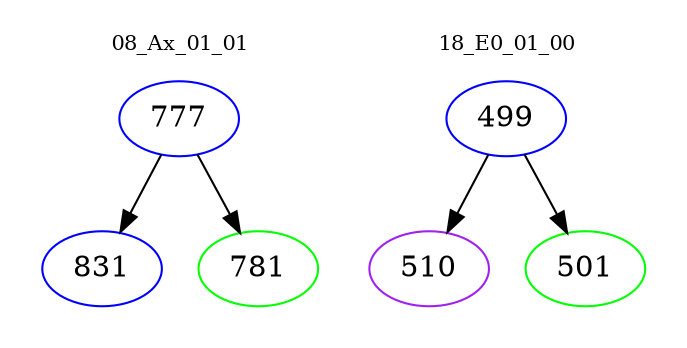 digraph{
subgraph cluster_0 {
color = white
label = "08_Ax_01_01";
fontsize=10;
T0_777 [label="777", color="blue"]
T0_777 -> T0_831 [color="black"]
T0_831 [label="831", color="blue"]
T0_777 -> T0_781 [color="black"]
T0_781 [label="781", color="green"]
}
subgraph cluster_1 {
color = white
label = "18_E0_01_00";
fontsize=10;
T1_499 [label="499", color="blue"]
T1_499 -> T1_510 [color="black"]
T1_510 [label="510", color="purple"]
T1_499 -> T1_501 [color="black"]
T1_501 [label="501", color="green"]
}
}
